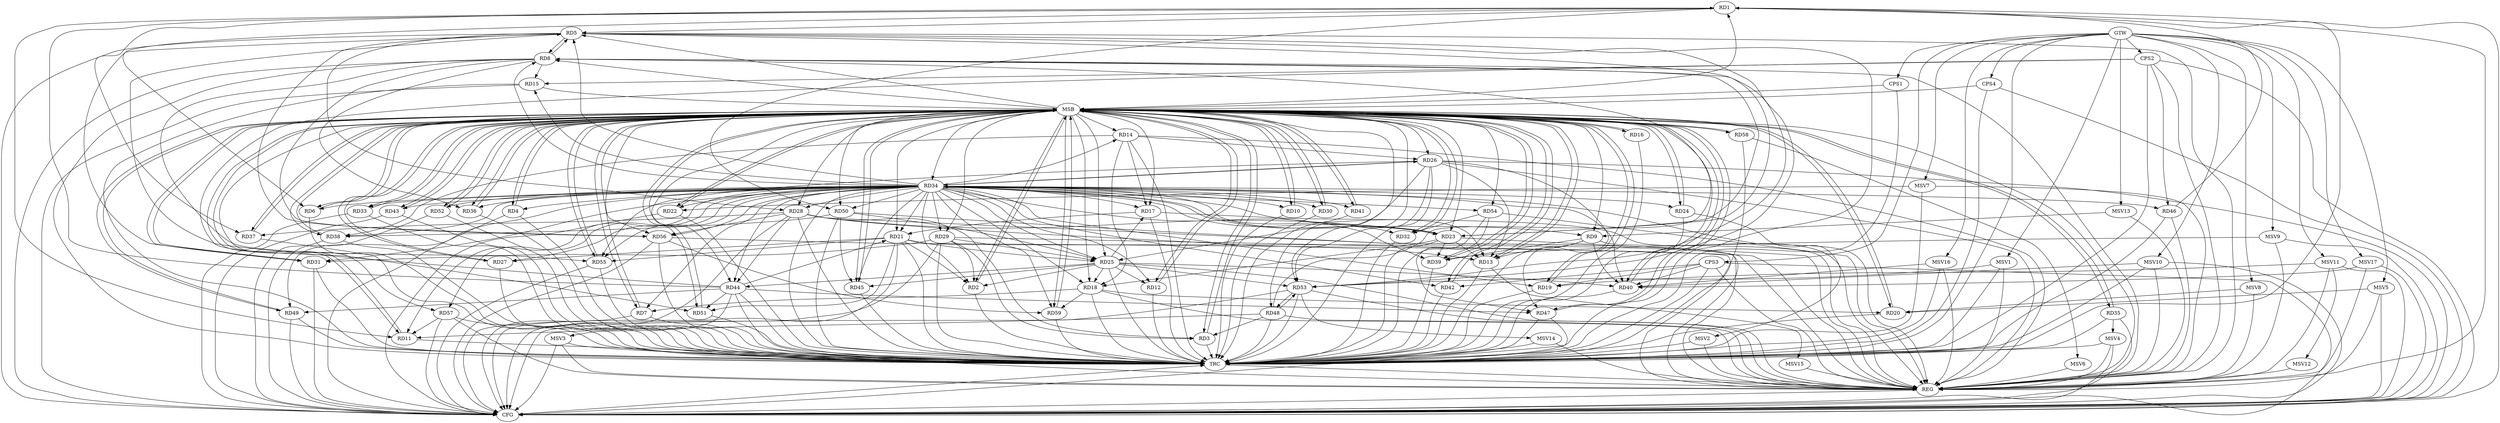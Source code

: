 strict digraph G {
  RD1 [ label="RD1" ];
  RD2 [ label="RD2" ];
  RD3 [ label="RD3" ];
  RD4 [ label="RD4" ];
  RD5 [ label="RD5" ];
  RD6 [ label="RD6" ];
  RD7 [ label="RD7" ];
  RD8 [ label="RD8" ];
  RD9 [ label="RD9" ];
  RD10 [ label="RD10" ];
  RD11 [ label="RD11" ];
  RD12 [ label="RD12" ];
  RD13 [ label="RD13" ];
  RD14 [ label="RD14" ];
  RD15 [ label="RD15" ];
  RD16 [ label="RD16" ];
  RD17 [ label="RD17" ];
  RD18 [ label="RD18" ];
  RD19 [ label="RD19" ];
  RD20 [ label="RD20" ];
  RD21 [ label="RD21" ];
  RD22 [ label="RD22" ];
  RD23 [ label="RD23" ];
  RD24 [ label="RD24" ];
  RD25 [ label="RD25" ];
  RD26 [ label="RD26" ];
  RD27 [ label="RD27" ];
  RD28 [ label="RD28" ];
  RD29 [ label="RD29" ];
  RD30 [ label="RD30" ];
  RD31 [ label="RD31" ];
  RD32 [ label="RD32" ];
  RD33 [ label="RD33" ];
  RD34 [ label="RD34" ];
  RD35 [ label="RD35" ];
  RD36 [ label="RD36" ];
  RD37 [ label="RD37" ];
  RD38 [ label="RD38" ];
  RD39 [ label="RD39" ];
  RD40 [ label="RD40" ];
  RD41 [ label="RD41" ];
  RD42 [ label="RD42" ];
  RD43 [ label="RD43" ];
  RD44 [ label="RD44" ];
  RD45 [ label="RD45" ];
  RD46 [ label="RD46" ];
  RD47 [ label="RD47" ];
  RD48 [ label="RD48" ];
  RD49 [ label="RD49" ];
  RD50 [ label="RD50" ];
  RD51 [ label="RD51" ];
  RD52 [ label="RD52" ];
  RD53 [ label="RD53" ];
  RD54 [ label="RD54" ];
  RD55 [ label="RD55" ];
  RD56 [ label="RD56" ];
  RD57 [ label="RD57" ];
  RD58 [ label="RD58" ];
  RD59 [ label="RD59" ];
  CPS1 [ label="CPS1" ];
  CPS2 [ label="CPS2" ];
  CPS3 [ label="CPS3" ];
  CPS4 [ label="CPS4" ];
  GTW [ label="GTW" ];
  REG [ label="REG" ];
  MSB [ label="MSB" ];
  CFG [ label="CFG" ];
  TRC [ label="TRC" ];
  MSV1 [ label="MSV1" ];
  MSV2 [ label="MSV2" ];
  MSV3 [ label="MSV3" ];
  MSV4 [ label="MSV4" ];
  MSV5 [ label="MSV5" ];
  MSV6 [ label="MSV6" ];
  MSV7 [ label="MSV7" ];
  MSV8 [ label="MSV8" ];
  MSV9 [ label="MSV9" ];
  MSV10 [ label="MSV10" ];
  MSV11 [ label="MSV11" ];
  MSV12 [ label="MSV12" ];
  MSV13 [ label="MSV13" ];
  MSV14 [ label="MSV14" ];
  MSV15 [ label="MSV15" ];
  MSV16 [ label="MSV16" ];
  MSV17 [ label="MSV17" ];
  RD1 -> RD5;
  RD1 -> RD6;
  RD1 -> RD11;
  RD1 -> RD37;
  RD44 -> RD1;
  RD46 -> RD1;
  RD1 -> RD50;
  RD21 -> RD2;
  RD25 -> RD2;
  RD29 -> RD2;
  RD34 -> RD2;
  RD28 -> RD3;
  RD29 -> RD3;
  RD48 -> RD3;
  RD5 -> RD8;
  RD8 -> RD5;
  RD5 -> RD23;
  RD5 -> RD28;
  RD5 -> RD31;
  RD44 -> RD5;
  RD5 -> RD53;
  RD5 -> RD56;
  RD18 -> RD7;
  RD8 -> RD15;
  RD23 -> RD8;
  RD34 -> RD8;
  RD8 -> RD36;
  RD48 -> RD8;
  RD8 -> RD53;
  RD8 -> RD55;
  RD8 -> RD56;
  RD9 -> RD13;
  RD9 -> RD39;
  RD9 -> RD40;
  RD34 -> RD11;
  RD48 -> RD11;
  RD57 -> RD11;
  RD25 -> RD12;
  RD23 -> RD13;
  RD26 -> RD13;
  RD28 -> RD13;
  RD14 -> RD17;
  RD14 -> RD18;
  RD14 -> RD26;
  RD14 -> RD38;
  RD17 -> RD21;
  RD25 -> RD17;
  RD18 -> RD20;
  RD23 -> RD18;
  RD25 -> RD18;
  RD34 -> RD18;
  RD18 -> RD59;
  RD21 -> RD25;
  RD21 -> RD27;
  RD44 -> RD21;
  RD21 -> RD51;
  RD21 -> RD55;
  RD28 -> RD23;
  RD23 -> RD34;
  RD23 -> RD39;
  RD26 -> RD25;
  RD29 -> RD25;
  RD25 -> RD40;
  RD25 -> RD44;
  RD25 -> RD45;
  RD50 -> RD25;
  RD25 -> RD53;
  RD26 -> RD34;
  RD26 -> RD47;
  RD26 -> RD53;
  RD26 -> RD55;
  RD34 -> RD27;
  RD28 -> RD37;
  RD28 -> RD44;
  RD28 -> RD56;
  RD29 -> RD31;
  RD54 -> RD32;
  RD34 -> RD38;
  RD34 -> RD44;
  RD34 -> RD45;
  RD34 -> RD55;
  RD34 -> RD59;
  RD50 -> RD38;
  RD44 -> RD47;
  RD44 -> RD49;
  RD44 -> RD51;
  RD50 -> RD45;
  RD54 -> RD47;
  RD48 -> RD53;
  RD53 -> RD48;
  RD56 -> RD59;
  CPS2 -> RD46;
  CPS2 -> RD15;
  CPS2 -> RD51;
  CPS3 -> RD42;
  CPS3 -> RD40;
  CPS3 -> RD19;
  GTW -> CPS1;
  GTW -> CPS2;
  GTW -> CPS3;
  GTW -> CPS4;
  RD1 -> REG;
  RD5 -> REG;
  RD8 -> REG;
  RD9 -> REG;
  RD14 -> REG;
  RD17 -> REG;
  RD18 -> REG;
  RD21 -> REG;
  RD23 -> REG;
  RD25 -> REG;
  RD26 -> REG;
  RD28 -> REG;
  RD29 -> REG;
  RD34 -> REG;
  RD44 -> REG;
  RD46 -> REG;
  RD48 -> REG;
  RD50 -> REG;
  RD53 -> REG;
  RD54 -> REG;
  RD56 -> REG;
  RD57 -> REG;
  CPS2 -> REG;
  CPS3 -> REG;
  RD2 -> MSB;
  MSB -> RD9;
  MSB -> RD17;
  MSB -> RD22;
  MSB -> RD23;
  MSB -> RD26;
  MSB -> RD29;
  MSB -> RD41;
  MSB -> REG;
  RD3 -> MSB;
  MSB -> RD28;
  MSB -> RD30;
  MSB -> RD36;
  RD4 -> MSB;
  MSB -> RD1;
  MSB -> RD8;
  MSB -> RD12;
  MSB -> RD21;
  MSB -> RD34;
  MSB -> RD38;
  MSB -> RD42;
  MSB -> RD43;
  MSB -> RD52;
  RD6 -> MSB;
  MSB -> RD44;
  MSB -> RD56;
  RD7 -> MSB;
  MSB -> RD3;
  MSB -> RD51;
  RD10 -> MSB;
  MSB -> RD5;
  MSB -> RD7;
  MSB -> RD33;
  MSB -> RD37;
  MSB -> RD59;
  RD11 -> MSB;
  MSB -> RD6;
  MSB -> RD55;
  RD12 -> MSB;
  MSB -> RD54;
  RD13 -> MSB;
  MSB -> RD10;
  MSB -> RD58;
  RD15 -> MSB;
  MSB -> RD13;
  MSB -> RD35;
  MSB -> RD57;
  RD16 -> MSB;
  MSB -> RD2;
  MSB -> RD18;
  MSB -> RD24;
  RD19 -> MSB;
  MSB -> RD25;
  RD20 -> MSB;
  MSB -> RD19;
  MSB -> RD27;
  MSB -> RD39;
  MSB -> RD50;
  RD22 -> MSB;
  MSB -> RD11;
  MSB -> RD20;
  MSB -> RD47;
  MSB -> RD53;
  RD24 -> MSB;
  RD27 -> MSB;
  MSB -> RD32;
  MSB -> RD40;
  RD30 -> MSB;
  MSB -> RD4;
  RD31 -> MSB;
  RD32 -> MSB;
  MSB -> RD48;
  RD33 -> MSB;
  MSB -> RD14;
  RD35 -> MSB;
  RD36 -> MSB;
  RD37 -> MSB;
  RD38 -> MSB;
  RD39 -> MSB;
  MSB -> RD31;
  RD40 -> MSB;
  RD41 -> MSB;
  MSB -> RD16;
  MSB -> RD45;
  RD42 -> MSB;
  RD43 -> MSB;
  RD45 -> MSB;
  RD47 -> MSB;
  RD49 -> MSB;
  RD51 -> MSB;
  RD52 -> MSB;
  RD55 -> MSB;
  RD58 -> MSB;
  MSB -> RD49;
  RD59 -> MSB;
  CPS1 -> MSB;
  CPS4 -> MSB;
  RD22 -> CFG;
  RD47 -> CFG;
  RD5 -> CFG;
  RD52 -> CFG;
  RD53 -> CFG;
  RD55 -> CFG;
  RD8 -> CFG;
  CPS2 -> CFG;
  CPS3 -> CFG;
  RD29 -> CFG;
  RD15 -> CFG;
  RD33 -> CFG;
  CPS4 -> CFG;
  RD56 -> CFG;
  RD57 -> CFG;
  RD43 -> CFG;
  RD7 -> CFG;
  RD31 -> CFG;
  RD28 -> CFG;
  RD4 -> CFG;
  RD49 -> CFG;
  RD35 -> CFG;
  RD26 -> CFG;
  RD38 -> CFG;
  RD1 -> CFG;
  RD21 -> CFG;
  REG -> CFG;
  RD1 -> TRC;
  RD2 -> TRC;
  RD3 -> TRC;
  RD4 -> TRC;
  RD5 -> TRC;
  RD6 -> TRC;
  RD7 -> TRC;
  RD8 -> TRC;
  RD9 -> TRC;
  RD10 -> TRC;
  RD11 -> TRC;
  RD12 -> TRC;
  RD13 -> TRC;
  RD14 -> TRC;
  RD15 -> TRC;
  RD16 -> TRC;
  RD17 -> TRC;
  RD18 -> TRC;
  RD19 -> TRC;
  RD20 -> TRC;
  RD21 -> TRC;
  RD22 -> TRC;
  RD23 -> TRC;
  RD24 -> TRC;
  RD25 -> TRC;
  RD26 -> TRC;
  RD27 -> TRC;
  RD28 -> TRC;
  RD29 -> TRC;
  RD30 -> TRC;
  RD31 -> TRC;
  RD32 -> TRC;
  RD33 -> TRC;
  RD34 -> TRC;
  RD35 -> TRC;
  RD36 -> TRC;
  RD37 -> TRC;
  RD38 -> TRC;
  RD39 -> TRC;
  RD40 -> TRC;
  RD41 -> TRC;
  RD42 -> TRC;
  RD43 -> TRC;
  RD44 -> TRC;
  RD45 -> TRC;
  RD46 -> TRC;
  RD47 -> TRC;
  RD48 -> TRC;
  RD49 -> TRC;
  RD50 -> TRC;
  RD51 -> TRC;
  RD52 -> TRC;
  RD53 -> TRC;
  RD54 -> TRC;
  RD55 -> TRC;
  RD56 -> TRC;
  RD57 -> TRC;
  RD58 -> TRC;
  RD59 -> TRC;
  CPS1 -> TRC;
  CPS2 -> TRC;
  CPS3 -> TRC;
  CPS4 -> TRC;
  GTW -> TRC;
  CFG -> TRC;
  TRC -> REG;
  RD34 -> RD6;
  RD34 -> RD9;
  RD34 -> RD14;
  RD34 -> RD40;
  RD34 -> RD12;
  RD34 -> RD42;
  RD34 -> RD46;
  RD34 -> RD4;
  RD34 -> RD23;
  RD34 -> RD10;
  RD34 -> RD13;
  RD34 -> RD26;
  RD34 -> RD29;
  RD34 -> RD25;
  RD34 -> RD33;
  RD34 -> RD49;
  RD34 -> RD5;
  RD34 -> RD21;
  RD34 -> RD7;
  RD34 -> RD17;
  RD34 -> RD24;
  RD34 -> RD15;
  RD34 -> RD39;
  RD34 -> RD57;
  RD34 -> RD41;
  RD34 -> RD32;
  RD34 -> RD19;
  RD34 -> RD30;
  RD34 -> RD50;
  RD34 -> RD43;
  RD34 -> RD28;
  RD34 -> RD31;
  RD34 -> RD36;
  RD34 -> RD52;
  RD34 -> RD22;
  RD34 -> RD54;
  RD34 -> RD56;
  MSV1 -> RD53;
  GTW -> MSV1;
  MSV1 -> REG;
  MSV1 -> TRC;
  RD24 -> MSV2;
  MSV2 -> REG;
  MSV2 -> TRC;
  RD44 -> MSV3;
  MSV3 -> REG;
  MSV3 -> TRC;
  MSV3 -> CFG;
  RD35 -> MSV4;
  MSV4 -> REG;
  MSV4 -> TRC;
  MSV4 -> CFG;
  MSV5 -> RD20;
  GTW -> MSV5;
  MSV5 -> REG;
  MSV5 -> CFG;
  RD58 -> MSV6;
  MSV6 -> REG;
  MSV7 -> RD22;
  GTW -> MSV7;
  MSV7 -> REG;
  MSV7 -> TRC;
  MSV8 -> RD20;
  GTW -> MSV8;
  MSV8 -> REG;
  MSV9 -> RD39;
  GTW -> MSV9;
  MSV9 -> REG;
  MSV9 -> CFG;
  MSV10 -> RD40;
  GTW -> MSV10;
  MSV10 -> REG;
  MSV10 -> TRC;
  MSV10 -> CFG;
  MSV11 -> RD19;
  GTW -> MSV11;
  MSV11 -> REG;
  MSV11 -> CFG;
  MSV11 -> MSV12;
  MSV12 -> REG;
  MSV13 -> RD9;
  GTW -> MSV13;
  MSV13 -> REG;
  RD53 -> MSV14;
  MSV14 -> REG;
  MSV14 -> TRC;
  RD13 -> MSV15;
  MSV15 -> REG;
  MSV16 -> RD40;
  GTW -> MSV16;
  MSV16 -> REG;
  MSV16 -> TRC;
  MSV17 -> RD40;
  GTW -> MSV17;
  MSV17 -> REG;
  MSV17 -> CFG;
}
